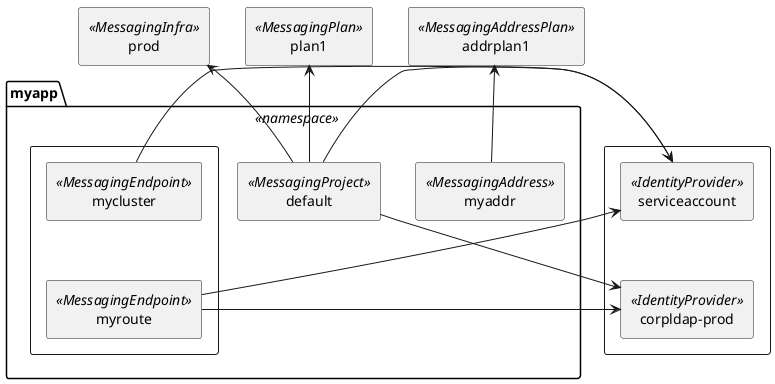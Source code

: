 @startuml
skinparam rectangle<<behavior>> {
	roundCorner 25
}


package "myapp" <<namespace>> {
rectangle "myaddr" <<MessagingAddress>> as MA
rectangle "default" <<MessagingProject>> as MT
'#rectangle "myconn" <<MessagingConnector>> as MC

rectangle {
rectangle "mycluster" <<MessagingEndpoint>> as ME2
rectangle "myroute" <<MessagingEndpoint>> as ME1
}
}

rectangle "prod" <<MessagingInfra>> as MI
rectangle "plan1" <<MessagingPlan>> as MP
rectangle "addrplan1" <<MessagingAddressPlan>> as MAP

rectangle  {
rectangle "corpldap-prod" <<IdentityProvider>> as IP1
rectangle "serviceaccount" <<IdentityProvider>> as IP2
}

MT -u-> MI
MT -> IP2
MAP <-d- MA
'#MC <- MA : fwdr ref

IP1 <-d- MT
MP <-d- MT

ME1 -> IP1
ME1 -> IP2
ME2 -> IP2

ME2 -[hidden]- ME1
IP2 -[hidden]- IP1
@enduml
